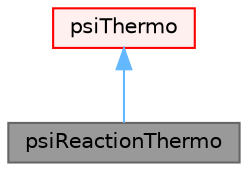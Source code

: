 digraph "psiReactionThermo"
{
 // LATEX_PDF_SIZE
  bgcolor="transparent";
  edge [fontname=Helvetica,fontsize=10,labelfontname=Helvetica,labelfontsize=10];
  node [fontname=Helvetica,fontsize=10,shape=box,height=0.2,width=0.4];
  Node1 [id="Node000001",label="psiReactionThermo",height=0.2,width=0.4,color="gray40", fillcolor="grey60", style="filled", fontcolor="black",tooltip="Foam::psiReactionThermo."];
  Node2 -> Node1 [id="edge1_Node000001_Node000002",dir="back",color="steelblue1",style="solid",tooltip=" "];
  Node2 [id="Node000002",label="psiThermo",height=0.2,width=0.4,color="red", fillcolor="#FFF0F0", style="filled",URL="$classFoam_1_1psiThermo.html",tooltip="Basic thermodynamic properties based on compressibility."];
}
